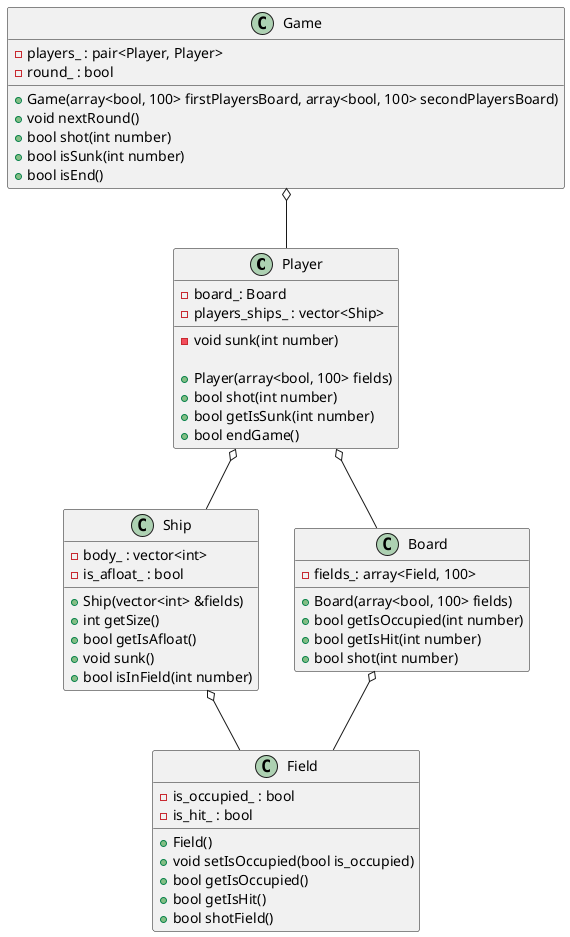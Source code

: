 @startuml

Player o-- Ship
Board o-- Field
Player o-- Board
Game o-- Player
Ship o-- Field

class Ship {
  -body_ : vector<int>
  -is_afloat_ : bool

  +Ship(vector<int> &fields)
  +int getSize()
  +bool getIsAfloat()
  +void sunk()
  +bool isInField(int number)
}

class Field {
  -is_occupied_ : bool
  -is_hit_ : bool

  +Field()
  +void setIsOccupied(bool is_occupied)
  +bool getIsOccupied()
  +bool getIsHit()
  +bool shotField()
}

class Game {
  -players_ : pair<Player, Player>
  -round_ : bool

  +Game(array<bool, 100> firstPlayersBoard, array<bool, 100> secondPlayersBoard)
  +void nextRound()
  +bool shot(int number)
  +bool isSunk(int number)
  +bool isEnd()
}

class Board {
  -fields_: array<Field, 100>

  +Board(array<bool, 100> fields)
  +bool getIsOccupied(int number)
  +bool getIsHit(int number)
  +bool shot(int number)
}

class Player {
  -board_: Board
  -players_ships_ : vector<Ship>

  -void sunk(int number)

  +Player(array<bool, 100> fields)
  +bool shot(int number)
  +bool getIsSunk(int number)
  +bool endGame()
}

@enduml
